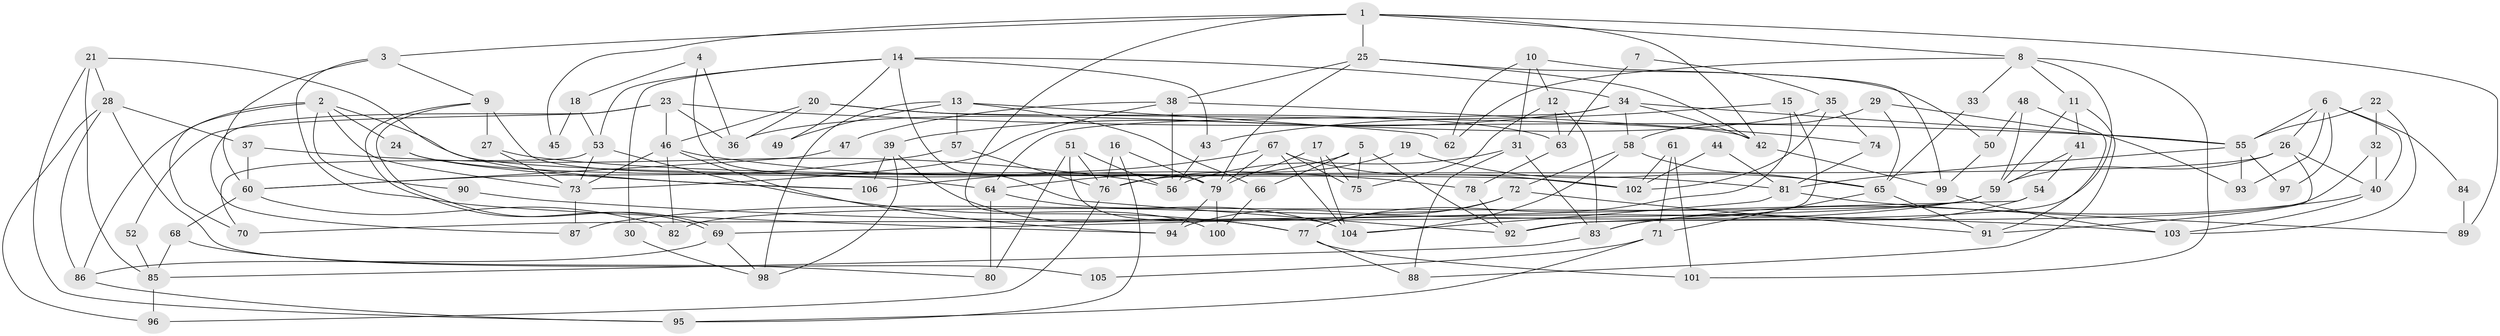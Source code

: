 // coarse degree distribution, {7: 0.05405405405405406, 6: 0.16216216216216217, 4: 0.1891891891891892, 3: 0.22972972972972974, 8: 0.06756756756756757, 2: 0.0945945945945946, 5: 0.14864864864864866, 10: 0.02702702702702703, 9: 0.02702702702702703}
// Generated by graph-tools (version 1.1) at 2025/23/03/03/25 07:23:56]
// undirected, 106 vertices, 212 edges
graph export_dot {
graph [start="1"]
  node [color=gray90,style=filled];
  1;
  2;
  3;
  4;
  5;
  6;
  7;
  8;
  9;
  10;
  11;
  12;
  13;
  14;
  15;
  16;
  17;
  18;
  19;
  20;
  21;
  22;
  23;
  24;
  25;
  26;
  27;
  28;
  29;
  30;
  31;
  32;
  33;
  34;
  35;
  36;
  37;
  38;
  39;
  40;
  41;
  42;
  43;
  44;
  45;
  46;
  47;
  48;
  49;
  50;
  51;
  52;
  53;
  54;
  55;
  56;
  57;
  58;
  59;
  60;
  61;
  62;
  63;
  64;
  65;
  66;
  67;
  68;
  69;
  70;
  71;
  72;
  73;
  74;
  75;
  76;
  77;
  78;
  79;
  80;
  81;
  82;
  83;
  84;
  85;
  86;
  87;
  88;
  89;
  90;
  91;
  92;
  93;
  94;
  95;
  96;
  97;
  98;
  99;
  100;
  101;
  102;
  103;
  104;
  105;
  106;
  1 -- 25;
  1 -- 3;
  1 -- 8;
  1 -- 42;
  1 -- 45;
  1 -- 89;
  1 -- 100;
  2 -- 73;
  2 -- 70;
  2 -- 24;
  2 -- 86;
  2 -- 90;
  2 -- 102;
  3 -- 60;
  3 -- 9;
  3 -- 94;
  4 -- 36;
  4 -- 79;
  4 -- 18;
  5 -- 75;
  5 -- 92;
  5 -- 64;
  5 -- 66;
  6 -- 93;
  6 -- 55;
  6 -- 26;
  6 -- 40;
  6 -- 84;
  6 -- 97;
  7 -- 63;
  7 -- 35;
  8 -- 101;
  8 -- 11;
  8 -- 33;
  8 -- 62;
  8 -- 92;
  9 -- 69;
  9 -- 69;
  9 -- 79;
  9 -- 27;
  10 -- 31;
  10 -- 12;
  10 -- 62;
  10 -- 99;
  11 -- 59;
  11 -- 41;
  11 -- 88;
  12 -- 83;
  12 -- 63;
  12 -- 75;
  13 -- 62;
  13 -- 66;
  13 -- 49;
  13 -- 57;
  13 -- 98;
  14 -- 34;
  14 -- 53;
  14 -- 30;
  14 -- 43;
  14 -- 49;
  14 -- 92;
  15 -- 43;
  15 -- 92;
  15 -- 77;
  16 -- 79;
  16 -- 76;
  16 -- 95;
  17 -- 79;
  17 -- 75;
  17 -- 104;
  18 -- 53;
  18 -- 45;
  19 -- 65;
  19 -- 76;
  20 -- 42;
  20 -- 46;
  20 -- 36;
  20 -- 63;
  21 -- 28;
  21 -- 106;
  21 -- 85;
  21 -- 95;
  22 -- 32;
  22 -- 103;
  22 -- 55;
  23 -- 87;
  23 -- 55;
  23 -- 36;
  23 -- 46;
  23 -- 52;
  24 -- 64;
  24 -- 106;
  25 -- 79;
  25 -- 38;
  25 -- 42;
  25 -- 50;
  26 -- 40;
  26 -- 59;
  26 -- 76;
  26 -- 91;
  27 -- 81;
  27 -- 73;
  28 -- 86;
  28 -- 96;
  28 -- 37;
  28 -- 105;
  29 -- 65;
  29 -- 58;
  29 -- 93;
  30 -- 98;
  31 -- 88;
  31 -- 56;
  31 -- 83;
  32 -- 92;
  32 -- 40;
  33 -- 65;
  34 -- 42;
  34 -- 58;
  34 -- 39;
  34 -- 55;
  34 -- 64;
  35 -- 102;
  35 -- 36;
  35 -- 74;
  37 -- 56;
  37 -- 60;
  38 -- 74;
  38 -- 73;
  38 -- 47;
  38 -- 56;
  39 -- 98;
  39 -- 77;
  39 -- 106;
  40 -- 83;
  40 -- 103;
  41 -- 59;
  41 -- 54;
  42 -- 99;
  43 -- 56;
  44 -- 102;
  44 -- 81;
  46 -- 94;
  46 -- 73;
  46 -- 78;
  46 -- 82;
  47 -- 60;
  48 -- 50;
  48 -- 59;
  48 -- 91;
  50 -- 99;
  51 -- 76;
  51 -- 104;
  51 -- 56;
  51 -- 80;
  52 -- 85;
  53 -- 73;
  53 -- 77;
  53 -- 70;
  54 -- 69;
  54 -- 83;
  55 -- 81;
  55 -- 93;
  55 -- 97;
  57 -- 60;
  57 -- 76;
  58 -- 72;
  58 -- 104;
  58 -- 65;
  59 -- 82;
  59 -- 70;
  59 -- 87;
  60 -- 68;
  60 -- 82;
  61 -- 71;
  61 -- 102;
  61 -- 101;
  63 -- 78;
  64 -- 80;
  64 -- 104;
  65 -- 91;
  65 -- 71;
  66 -- 100;
  67 -- 106;
  67 -- 104;
  67 -- 75;
  67 -- 79;
  67 -- 102;
  68 -- 80;
  68 -- 85;
  69 -- 86;
  69 -- 98;
  71 -- 95;
  71 -- 105;
  72 -- 91;
  72 -- 77;
  72 -- 94;
  73 -- 87;
  74 -- 81;
  76 -- 96;
  77 -- 88;
  77 -- 101;
  78 -- 92;
  79 -- 94;
  79 -- 100;
  81 -- 104;
  81 -- 89;
  83 -- 85;
  84 -- 89;
  85 -- 96;
  86 -- 95;
  90 -- 103;
  99 -- 103;
}
